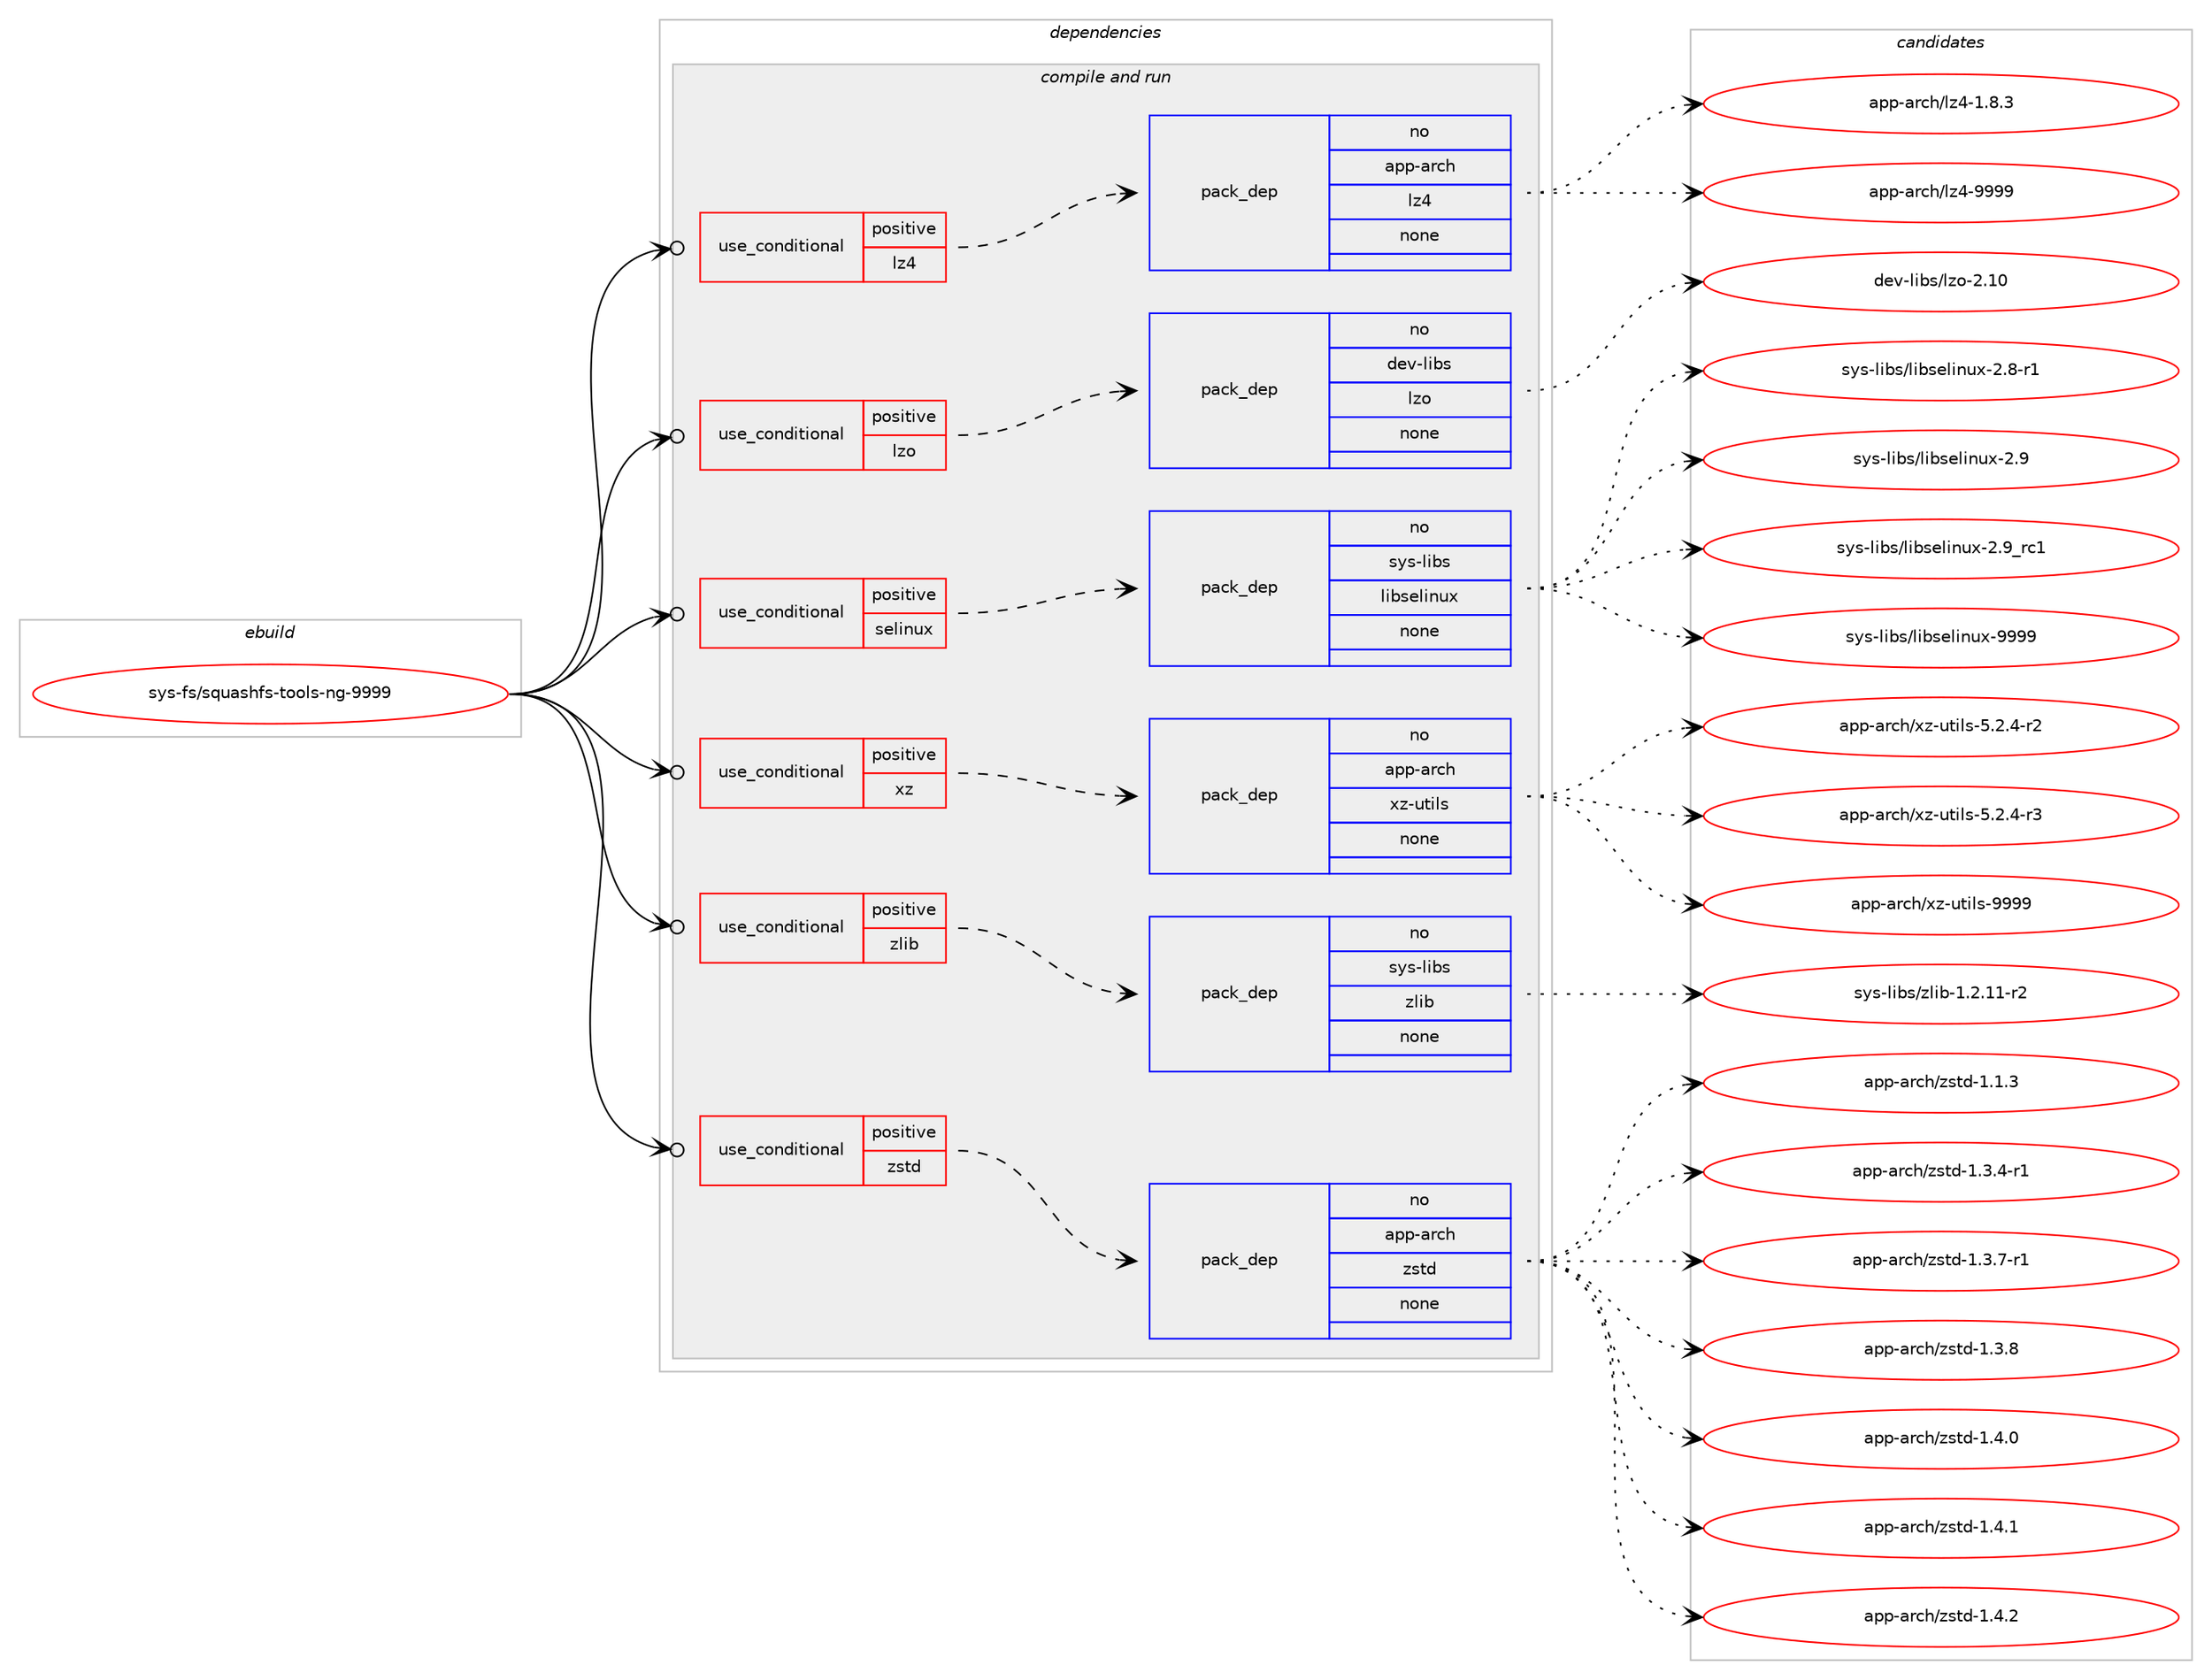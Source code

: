 digraph prolog {

# *************
# Graph options
# *************

newrank=true;
concentrate=true;
compound=true;
graph [rankdir=LR,fontname=Helvetica,fontsize=10,ranksep=1.5];#, ranksep=2.5, nodesep=0.2];
edge  [arrowhead=vee];
node  [fontname=Helvetica,fontsize=10];

# **********
# The ebuild
# **********

subgraph cluster_leftcol {
color=gray;
rank=same;
label=<<i>ebuild</i>>;
id [label="sys-fs/squashfs-tools-ng-9999", color=red, width=4, href="../sys-fs/squashfs-tools-ng-9999.svg"];
}

# ****************
# The dependencies
# ****************

subgraph cluster_midcol {
color=gray;
label=<<i>dependencies</i>>;
subgraph cluster_compile {
fillcolor="#eeeeee";
style=filled;
label=<<i>compile</i>>;
}
subgraph cluster_compileandrun {
fillcolor="#eeeeee";
style=filled;
label=<<i>compile and run</i>>;
subgraph cond254 {
dependency1220 [label=<<TABLE BORDER="0" CELLBORDER="1" CELLSPACING="0" CELLPADDING="4"><TR><TD ROWSPAN="3" CELLPADDING="10">use_conditional</TD></TR><TR><TD>positive</TD></TR><TR><TD>lz4</TD></TR></TABLE>>, shape=none, color=red];
subgraph pack945 {
dependency1221 [label=<<TABLE BORDER="0" CELLBORDER="1" CELLSPACING="0" CELLPADDING="4" WIDTH="220"><TR><TD ROWSPAN="6" CELLPADDING="30">pack_dep</TD></TR><TR><TD WIDTH="110">no</TD></TR><TR><TD>app-arch</TD></TR><TR><TD>lz4</TD></TR><TR><TD>none</TD></TR><TR><TD></TD></TR></TABLE>>, shape=none, color=blue];
}
dependency1220:e -> dependency1221:w [weight=20,style="dashed",arrowhead="vee"];
}
id:e -> dependency1220:w [weight=20,style="solid",arrowhead="odotvee"];
subgraph cond255 {
dependency1222 [label=<<TABLE BORDER="0" CELLBORDER="1" CELLSPACING="0" CELLPADDING="4"><TR><TD ROWSPAN="3" CELLPADDING="10">use_conditional</TD></TR><TR><TD>positive</TD></TR><TR><TD>lzo</TD></TR></TABLE>>, shape=none, color=red];
subgraph pack946 {
dependency1223 [label=<<TABLE BORDER="0" CELLBORDER="1" CELLSPACING="0" CELLPADDING="4" WIDTH="220"><TR><TD ROWSPAN="6" CELLPADDING="30">pack_dep</TD></TR><TR><TD WIDTH="110">no</TD></TR><TR><TD>dev-libs</TD></TR><TR><TD>lzo</TD></TR><TR><TD>none</TD></TR><TR><TD></TD></TR></TABLE>>, shape=none, color=blue];
}
dependency1222:e -> dependency1223:w [weight=20,style="dashed",arrowhead="vee"];
}
id:e -> dependency1222:w [weight=20,style="solid",arrowhead="odotvee"];
subgraph cond256 {
dependency1224 [label=<<TABLE BORDER="0" CELLBORDER="1" CELLSPACING="0" CELLPADDING="4"><TR><TD ROWSPAN="3" CELLPADDING="10">use_conditional</TD></TR><TR><TD>positive</TD></TR><TR><TD>selinux</TD></TR></TABLE>>, shape=none, color=red];
subgraph pack947 {
dependency1225 [label=<<TABLE BORDER="0" CELLBORDER="1" CELLSPACING="0" CELLPADDING="4" WIDTH="220"><TR><TD ROWSPAN="6" CELLPADDING="30">pack_dep</TD></TR><TR><TD WIDTH="110">no</TD></TR><TR><TD>sys-libs</TD></TR><TR><TD>libselinux</TD></TR><TR><TD>none</TD></TR><TR><TD></TD></TR></TABLE>>, shape=none, color=blue];
}
dependency1224:e -> dependency1225:w [weight=20,style="dashed",arrowhead="vee"];
}
id:e -> dependency1224:w [weight=20,style="solid",arrowhead="odotvee"];
subgraph cond257 {
dependency1226 [label=<<TABLE BORDER="0" CELLBORDER="1" CELLSPACING="0" CELLPADDING="4"><TR><TD ROWSPAN="3" CELLPADDING="10">use_conditional</TD></TR><TR><TD>positive</TD></TR><TR><TD>xz</TD></TR></TABLE>>, shape=none, color=red];
subgraph pack948 {
dependency1227 [label=<<TABLE BORDER="0" CELLBORDER="1" CELLSPACING="0" CELLPADDING="4" WIDTH="220"><TR><TD ROWSPAN="6" CELLPADDING="30">pack_dep</TD></TR><TR><TD WIDTH="110">no</TD></TR><TR><TD>app-arch</TD></TR><TR><TD>xz-utils</TD></TR><TR><TD>none</TD></TR><TR><TD></TD></TR></TABLE>>, shape=none, color=blue];
}
dependency1226:e -> dependency1227:w [weight=20,style="dashed",arrowhead="vee"];
}
id:e -> dependency1226:w [weight=20,style="solid",arrowhead="odotvee"];
subgraph cond258 {
dependency1228 [label=<<TABLE BORDER="0" CELLBORDER="1" CELLSPACING="0" CELLPADDING="4"><TR><TD ROWSPAN="3" CELLPADDING="10">use_conditional</TD></TR><TR><TD>positive</TD></TR><TR><TD>zlib</TD></TR></TABLE>>, shape=none, color=red];
subgraph pack949 {
dependency1229 [label=<<TABLE BORDER="0" CELLBORDER="1" CELLSPACING="0" CELLPADDING="4" WIDTH="220"><TR><TD ROWSPAN="6" CELLPADDING="30">pack_dep</TD></TR><TR><TD WIDTH="110">no</TD></TR><TR><TD>sys-libs</TD></TR><TR><TD>zlib</TD></TR><TR><TD>none</TD></TR><TR><TD></TD></TR></TABLE>>, shape=none, color=blue];
}
dependency1228:e -> dependency1229:w [weight=20,style="dashed",arrowhead="vee"];
}
id:e -> dependency1228:w [weight=20,style="solid",arrowhead="odotvee"];
subgraph cond259 {
dependency1230 [label=<<TABLE BORDER="0" CELLBORDER="1" CELLSPACING="0" CELLPADDING="4"><TR><TD ROWSPAN="3" CELLPADDING="10">use_conditional</TD></TR><TR><TD>positive</TD></TR><TR><TD>zstd</TD></TR></TABLE>>, shape=none, color=red];
subgraph pack950 {
dependency1231 [label=<<TABLE BORDER="0" CELLBORDER="1" CELLSPACING="0" CELLPADDING="4" WIDTH="220"><TR><TD ROWSPAN="6" CELLPADDING="30">pack_dep</TD></TR><TR><TD WIDTH="110">no</TD></TR><TR><TD>app-arch</TD></TR><TR><TD>zstd</TD></TR><TR><TD>none</TD></TR><TR><TD></TD></TR></TABLE>>, shape=none, color=blue];
}
dependency1230:e -> dependency1231:w [weight=20,style="dashed",arrowhead="vee"];
}
id:e -> dependency1230:w [weight=20,style="solid",arrowhead="odotvee"];
}
subgraph cluster_run {
fillcolor="#eeeeee";
style=filled;
label=<<i>run</i>>;
}
}

# **************
# The candidates
# **************

subgraph cluster_choices {
rank=same;
color=gray;
label=<<i>candidates</i>>;

subgraph choice945 {
color=black;
nodesep=1;
choice971121124597114991044710812252454946564651 [label="app-arch/lz4-1.8.3", color=red, width=4,href="../app-arch/lz4-1.8.3.svg"];
choice9711211245971149910447108122524557575757 [label="app-arch/lz4-9999", color=red, width=4,href="../app-arch/lz4-9999.svg"];
dependency1221:e -> choice971121124597114991044710812252454946564651:w [style=dotted,weight="100"];
dependency1221:e -> choice9711211245971149910447108122524557575757:w [style=dotted,weight="100"];
}
subgraph choice946 {
color=black;
nodesep=1;
choice1001011184510810598115471081221114550464948 [label="dev-libs/lzo-2.10", color=red, width=4,href="../dev-libs/lzo-2.10.svg"];
dependency1223:e -> choice1001011184510810598115471081221114550464948:w [style=dotted,weight="100"];
}
subgraph choice947 {
color=black;
nodesep=1;
choice11512111545108105981154710810598115101108105110117120455046564511449 [label="sys-libs/libselinux-2.8-r1", color=red, width=4,href="../sys-libs/libselinux-2.8-r1.svg"];
choice1151211154510810598115471081059811510110810511011712045504657 [label="sys-libs/libselinux-2.9", color=red, width=4,href="../sys-libs/libselinux-2.9.svg"];
choice1151211154510810598115471081059811510110810511011712045504657951149949 [label="sys-libs/libselinux-2.9_rc1", color=red, width=4,href="../sys-libs/libselinux-2.9_rc1.svg"];
choice115121115451081059811547108105981151011081051101171204557575757 [label="sys-libs/libselinux-9999", color=red, width=4,href="../sys-libs/libselinux-9999.svg"];
dependency1225:e -> choice11512111545108105981154710810598115101108105110117120455046564511449:w [style=dotted,weight="100"];
dependency1225:e -> choice1151211154510810598115471081059811510110810511011712045504657:w [style=dotted,weight="100"];
dependency1225:e -> choice1151211154510810598115471081059811510110810511011712045504657951149949:w [style=dotted,weight="100"];
dependency1225:e -> choice115121115451081059811547108105981151011081051101171204557575757:w [style=dotted,weight="100"];
}
subgraph choice948 {
color=black;
nodesep=1;
choice9711211245971149910447120122451171161051081154553465046524511450 [label="app-arch/xz-utils-5.2.4-r2", color=red, width=4,href="../app-arch/xz-utils-5.2.4-r2.svg"];
choice9711211245971149910447120122451171161051081154553465046524511451 [label="app-arch/xz-utils-5.2.4-r3", color=red, width=4,href="../app-arch/xz-utils-5.2.4-r3.svg"];
choice9711211245971149910447120122451171161051081154557575757 [label="app-arch/xz-utils-9999", color=red, width=4,href="../app-arch/xz-utils-9999.svg"];
dependency1227:e -> choice9711211245971149910447120122451171161051081154553465046524511450:w [style=dotted,weight="100"];
dependency1227:e -> choice9711211245971149910447120122451171161051081154553465046524511451:w [style=dotted,weight="100"];
dependency1227:e -> choice9711211245971149910447120122451171161051081154557575757:w [style=dotted,weight="100"];
}
subgraph choice949 {
color=black;
nodesep=1;
choice11512111545108105981154712210810598454946504649494511450 [label="sys-libs/zlib-1.2.11-r2", color=red, width=4,href="../sys-libs/zlib-1.2.11-r2.svg"];
dependency1229:e -> choice11512111545108105981154712210810598454946504649494511450:w [style=dotted,weight="100"];
}
subgraph choice950 {
color=black;
nodesep=1;
choice9711211245971149910447122115116100454946494651 [label="app-arch/zstd-1.1.3", color=red, width=4,href="../app-arch/zstd-1.1.3.svg"];
choice97112112459711499104471221151161004549465146524511449 [label="app-arch/zstd-1.3.4-r1", color=red, width=4,href="../app-arch/zstd-1.3.4-r1.svg"];
choice97112112459711499104471221151161004549465146554511449 [label="app-arch/zstd-1.3.7-r1", color=red, width=4,href="../app-arch/zstd-1.3.7-r1.svg"];
choice9711211245971149910447122115116100454946514656 [label="app-arch/zstd-1.3.8", color=red, width=4,href="../app-arch/zstd-1.3.8.svg"];
choice9711211245971149910447122115116100454946524648 [label="app-arch/zstd-1.4.0", color=red, width=4,href="../app-arch/zstd-1.4.0.svg"];
choice9711211245971149910447122115116100454946524649 [label="app-arch/zstd-1.4.1", color=red, width=4,href="../app-arch/zstd-1.4.1.svg"];
choice9711211245971149910447122115116100454946524650 [label="app-arch/zstd-1.4.2", color=red, width=4,href="../app-arch/zstd-1.4.2.svg"];
dependency1231:e -> choice9711211245971149910447122115116100454946494651:w [style=dotted,weight="100"];
dependency1231:e -> choice97112112459711499104471221151161004549465146524511449:w [style=dotted,weight="100"];
dependency1231:e -> choice97112112459711499104471221151161004549465146554511449:w [style=dotted,weight="100"];
dependency1231:e -> choice9711211245971149910447122115116100454946514656:w [style=dotted,weight="100"];
dependency1231:e -> choice9711211245971149910447122115116100454946524648:w [style=dotted,weight="100"];
dependency1231:e -> choice9711211245971149910447122115116100454946524649:w [style=dotted,weight="100"];
dependency1231:e -> choice9711211245971149910447122115116100454946524650:w [style=dotted,weight="100"];
}
}

}
